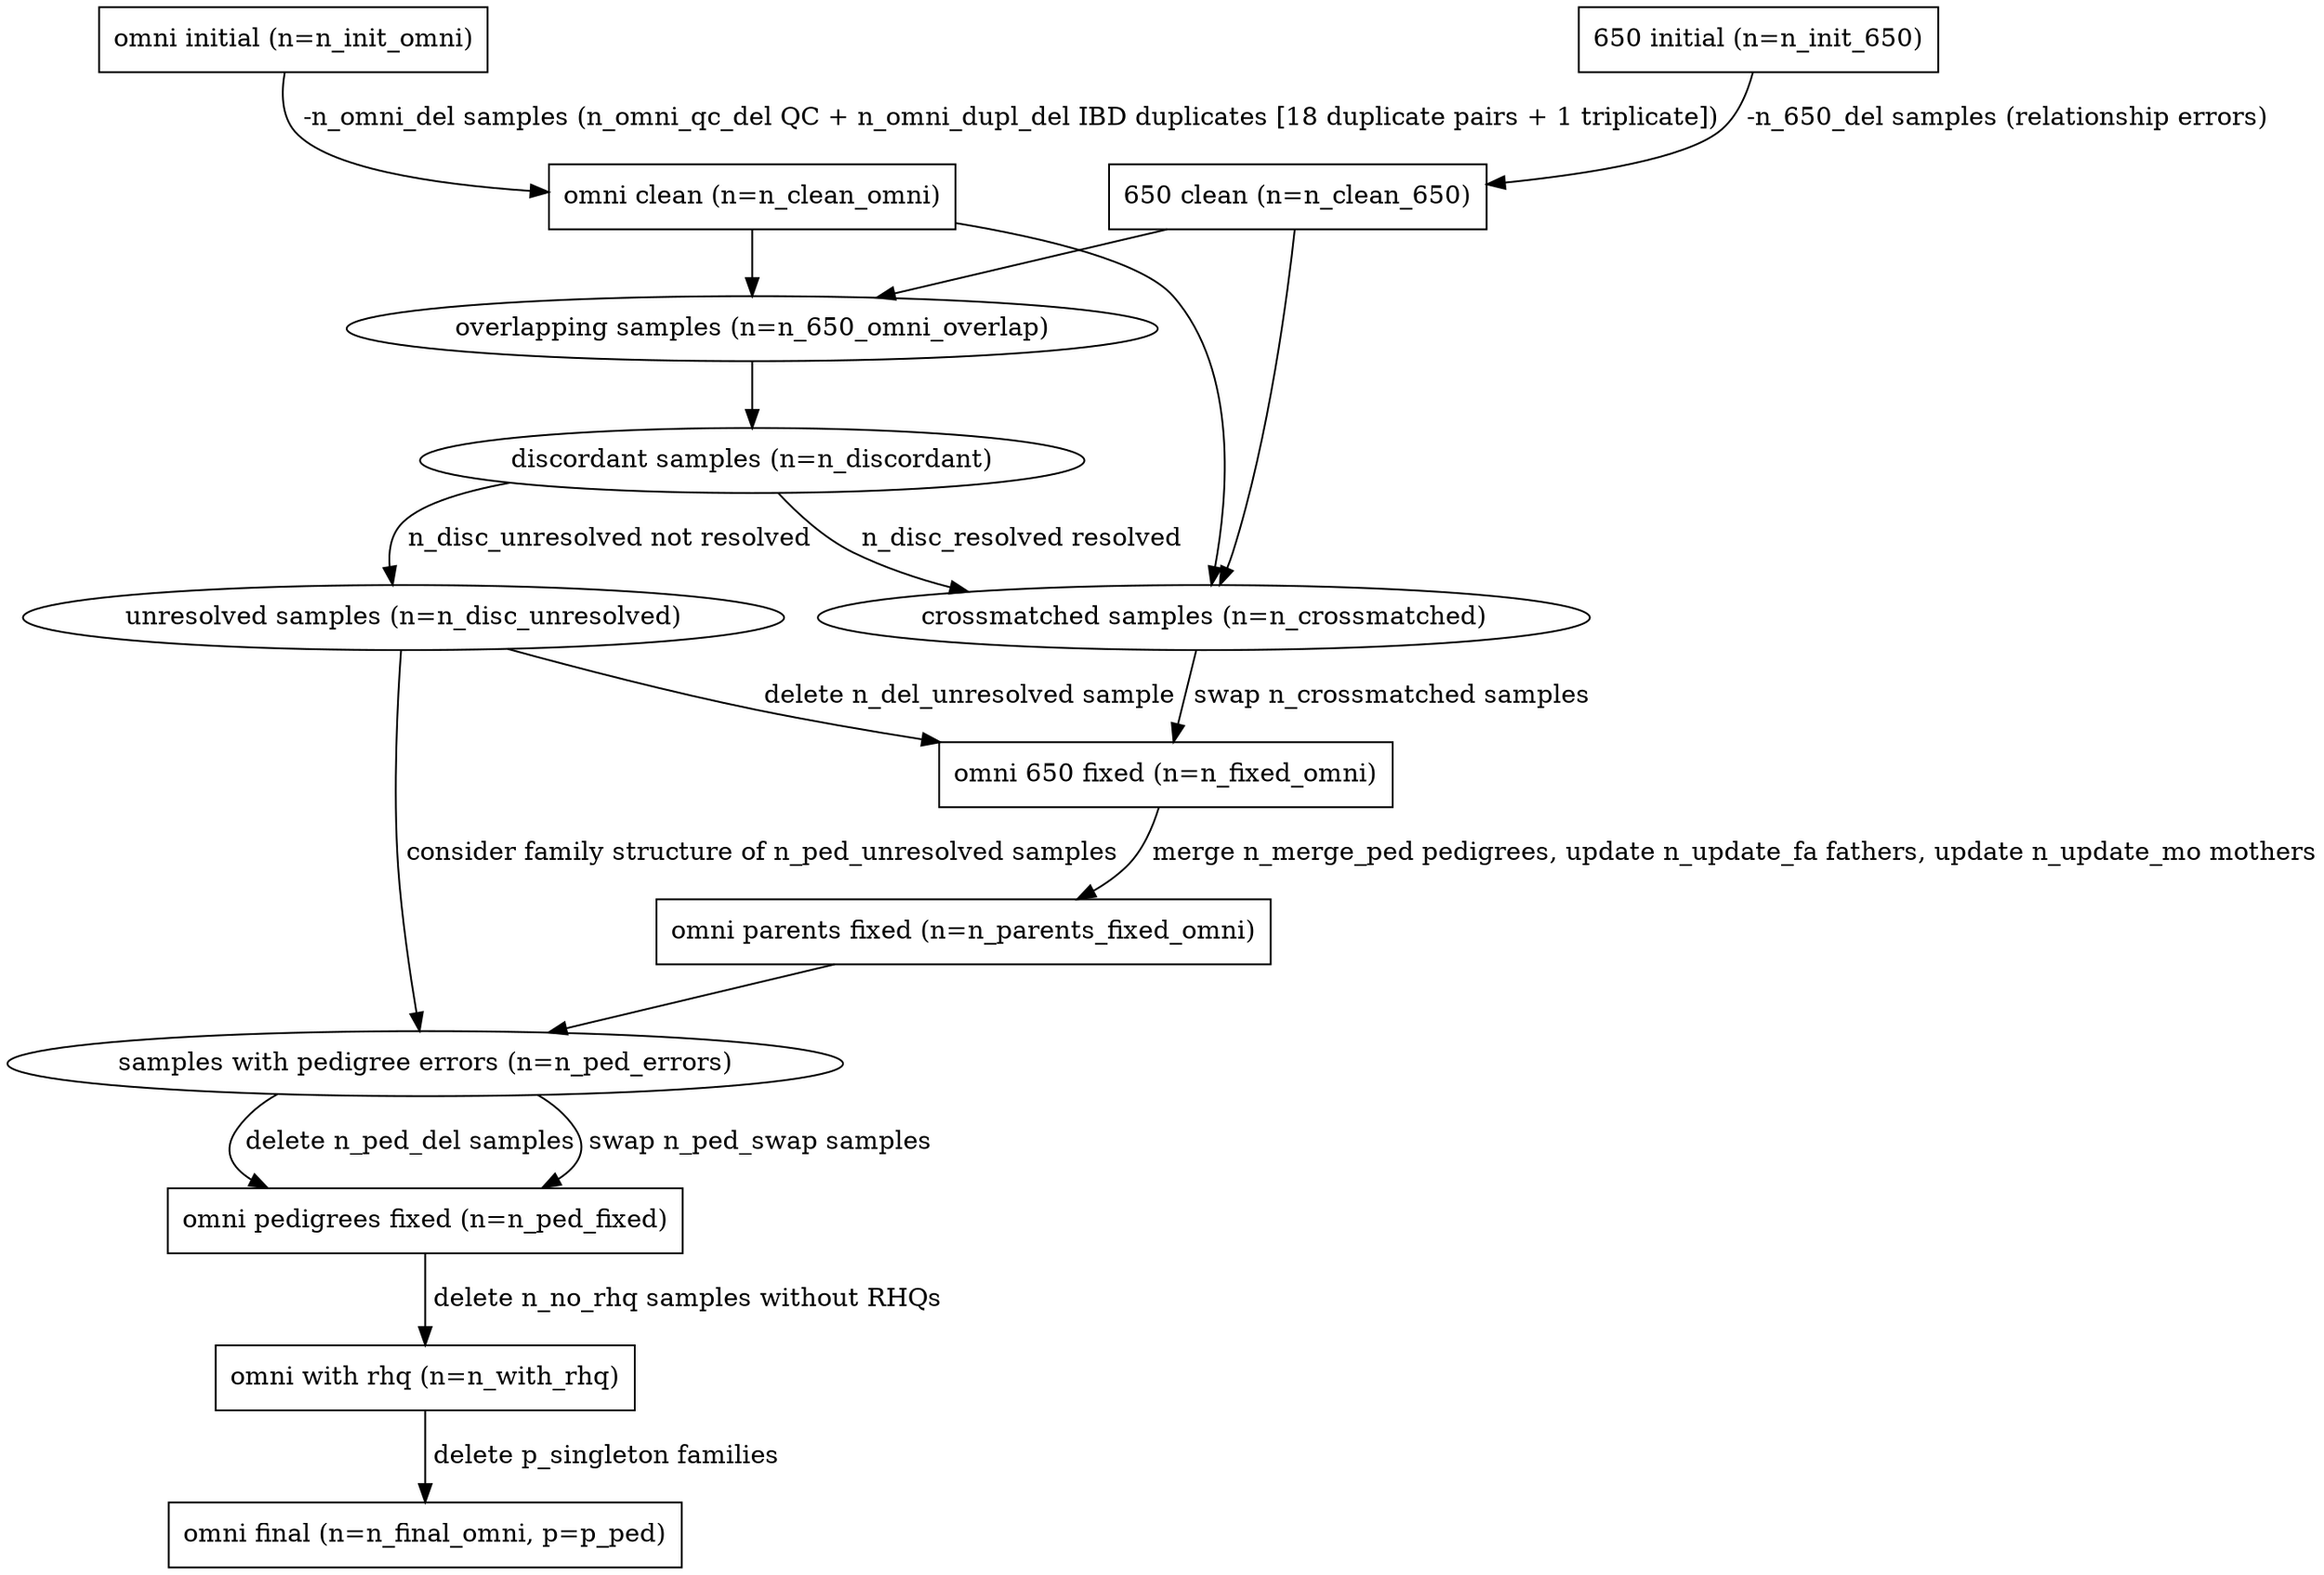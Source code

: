#!dot
digraph {
    INIT_SIX       [label="650 initial (n=n_init_650)", shape=box]
    INIT_OMNI      [label="omni initial (n=n_init_omni)", shape=box]
    CLEAN_SIX      [label="650 clean (n=n_clean_650)", shape=box]
    CLEAN_OMNI     [label="omni clean (n=n_clean_omni)", shape=box]
    OVERLAP        [label="overlapping samples (n=n_650_omni_overlap)"]
    DISCORDANT     [label="discordant samples (n=n_discordant)"]
    CROSSMATCH     [label="crossmatched samples (n=n_crossmatched)"]
    UNRESOLVED     [label="unresolved samples (n=n_disc_unresolved)"]
    FIXED_OMNI     [label="omni 650 fixed (n=n_fixed_omni)", shape=box]
    PAR_FIXED_OMNI [label="omni parents fixed (n=n_parents_fixed_omni)", shape=box]
    PED_ERRORS [label="samples with pedigree errors (n=n_ped_errors)"]
    PED_FIXED_OMNI [label="omni pedigrees fixed (n=n_ped_fixed)", shape=box]
    PED_WITH_OMNI  [label="omni with rhq (n=n_with_rhq)", shape=box]
    FINAL_OMNI     [label="omni final (n=n_final_omni, p=p_ped)", shape=box]

    INIT_SIX       -> CLEAN_SIX [label=" -n_650_del samples (relationship errors)"];
    INIT_OMNI      -> CLEAN_OMNI [label=" -n_omni_del samples (n_omni_qc_del QC + n_omni_dupl_del IBD duplicates [18 duplicate pairs + 1 triplicate])"];
    CLEAN_SIX      -> OVERLAP;
    CLEAN_OMNI     -> OVERLAP;
    OVERLAP        -> DISCORDANT;
    CLEAN_OMNI     -> CROSSMATCH;
    CLEAN_SIX      -> CROSSMATCH;
    DISCORDANT     -> CROSSMATCH [label=" n_disc_resolved resolved"];
    DISCORDANT     -> UNRESOLVED [label=" n_disc_unresolved not resolved"];
    CROSSMATCH     -> FIXED_OMNI [label=" swap n_crossmatched samples"];
    UNRESOLVED     -> PED_ERRORS [label=" consider family structure of n_ped_unresolved samples"];
    UNRESOLVED     -> FIXED_OMNI [label=" delete n_del_unresolved sample"];
    FIXED_OMNI     -> PAR_FIXED_OMNI [label=" merge n_merge_ped pedigrees, update n_update_fa fathers, update n_update_mo mothers"];
    PAR_FIXED_OMNI -> PED_ERRORS;
    PED_ERRORS     -> PED_FIXED_OMNI [label=" delete n_ped_del samples"];
    PED_ERRORS     -> PED_FIXED_OMNI [label=" swap n_ped_swap samples"];
    PED_FIXED_OMNI -> PED_WITH_OMNI [label=" delete n_no_rhq samples without RHQs"];
    PED_WITH_OMNI -> FINAL_OMNI [label=" delete p_singleton families"];

}

